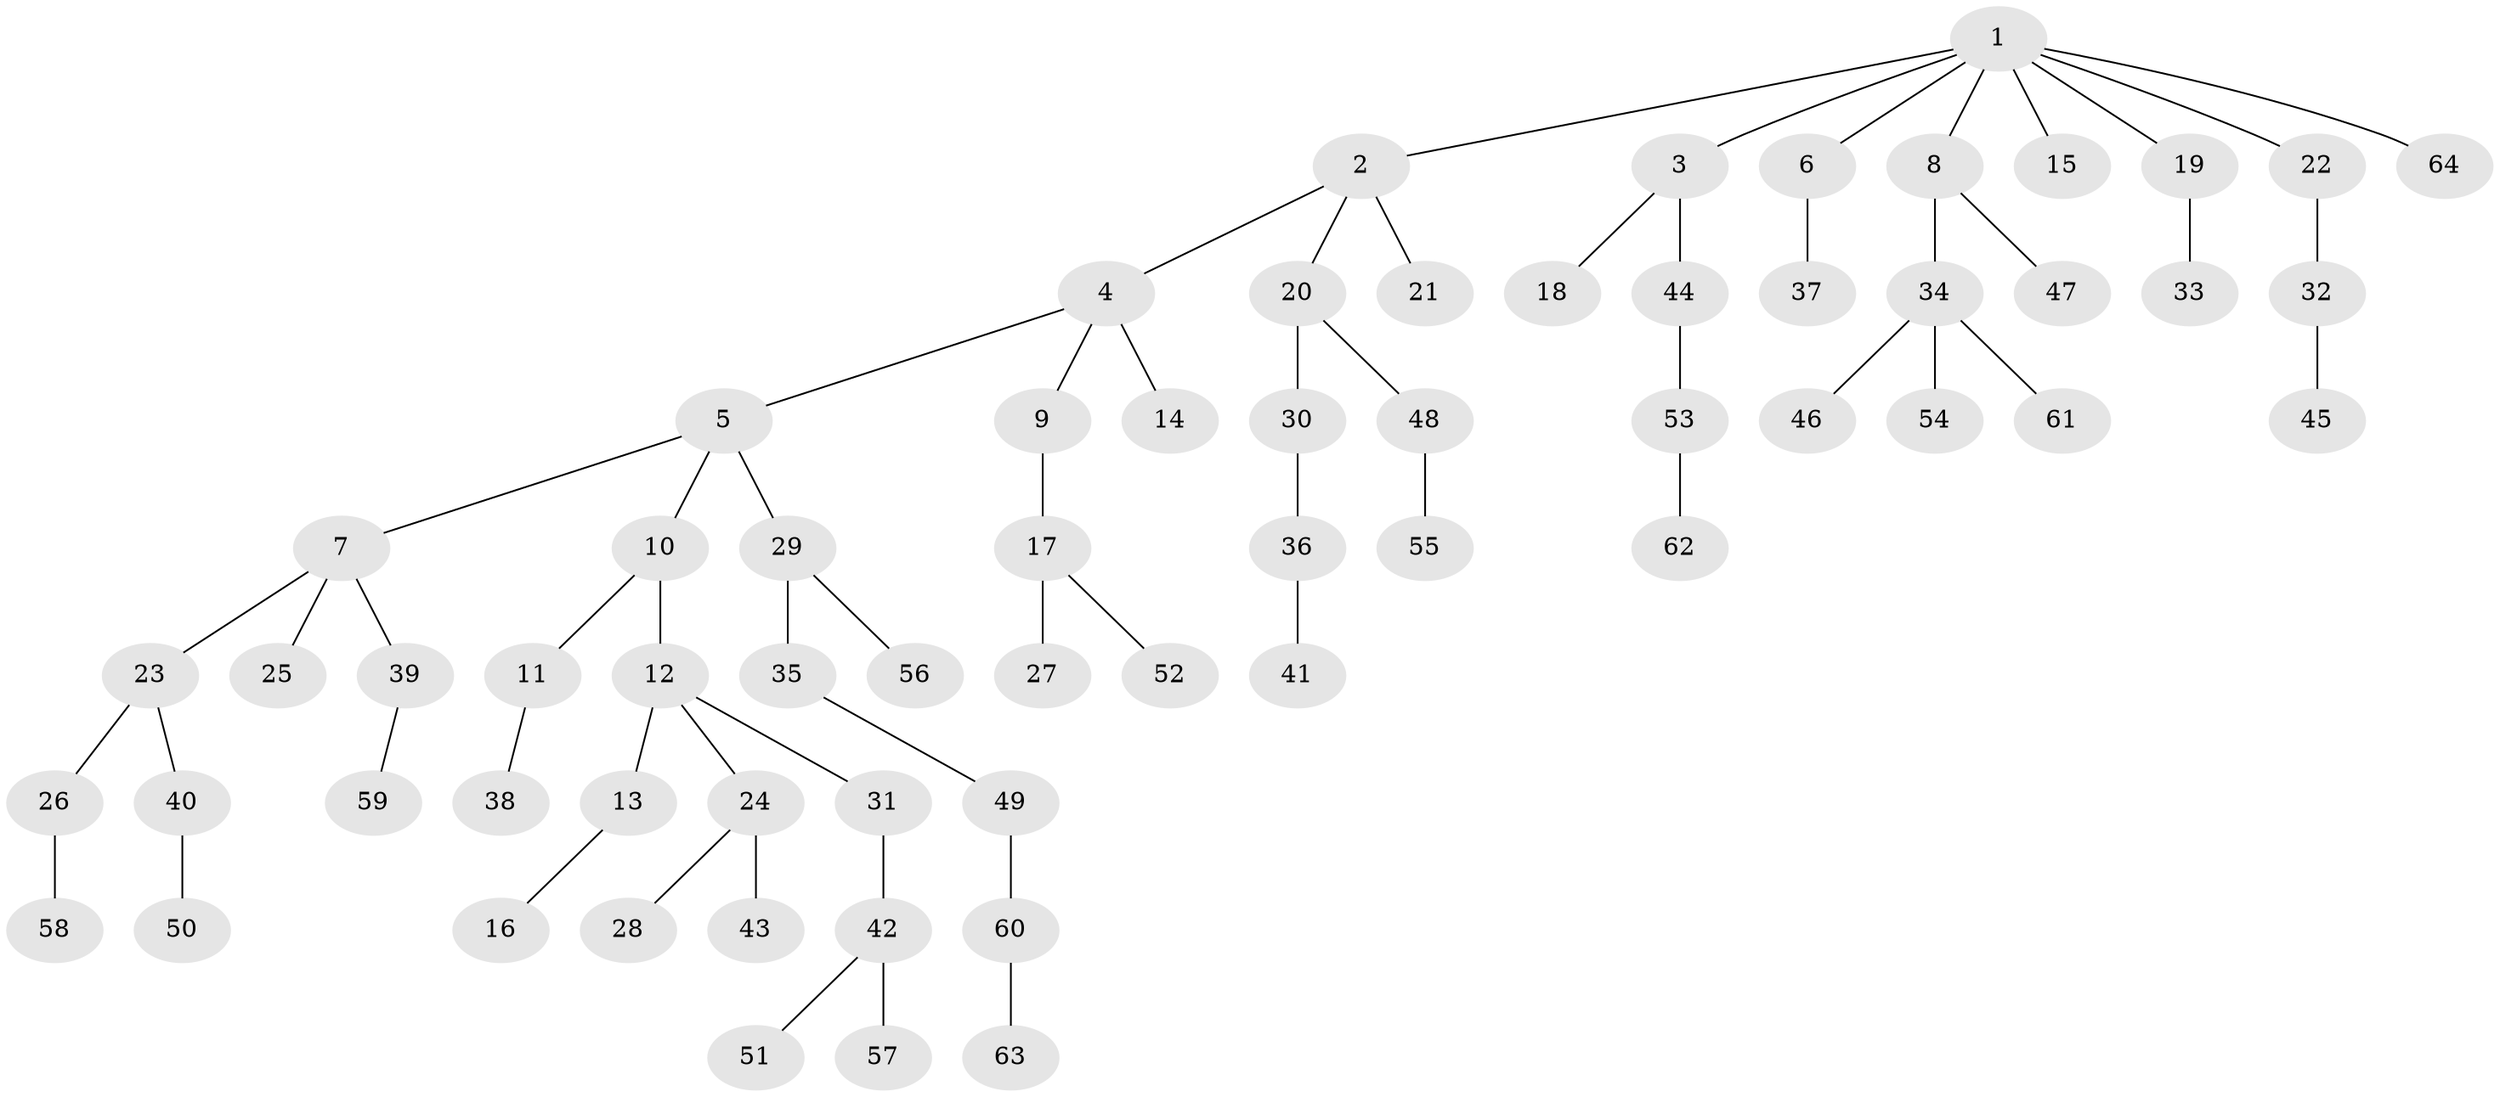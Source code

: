 // Generated by graph-tools (version 1.1) at 2025/11/02/27/25 16:11:27]
// undirected, 64 vertices, 63 edges
graph export_dot {
graph [start="1"]
  node [color=gray90,style=filled];
  1;
  2;
  3;
  4;
  5;
  6;
  7;
  8;
  9;
  10;
  11;
  12;
  13;
  14;
  15;
  16;
  17;
  18;
  19;
  20;
  21;
  22;
  23;
  24;
  25;
  26;
  27;
  28;
  29;
  30;
  31;
  32;
  33;
  34;
  35;
  36;
  37;
  38;
  39;
  40;
  41;
  42;
  43;
  44;
  45;
  46;
  47;
  48;
  49;
  50;
  51;
  52;
  53;
  54;
  55;
  56;
  57;
  58;
  59;
  60;
  61;
  62;
  63;
  64;
  1 -- 2;
  1 -- 3;
  1 -- 6;
  1 -- 8;
  1 -- 15;
  1 -- 19;
  1 -- 22;
  1 -- 64;
  2 -- 4;
  2 -- 20;
  2 -- 21;
  3 -- 18;
  3 -- 44;
  4 -- 5;
  4 -- 9;
  4 -- 14;
  5 -- 7;
  5 -- 10;
  5 -- 29;
  6 -- 37;
  7 -- 23;
  7 -- 25;
  7 -- 39;
  8 -- 34;
  8 -- 47;
  9 -- 17;
  10 -- 11;
  10 -- 12;
  11 -- 38;
  12 -- 13;
  12 -- 24;
  12 -- 31;
  13 -- 16;
  17 -- 27;
  17 -- 52;
  19 -- 33;
  20 -- 30;
  20 -- 48;
  22 -- 32;
  23 -- 26;
  23 -- 40;
  24 -- 28;
  24 -- 43;
  26 -- 58;
  29 -- 35;
  29 -- 56;
  30 -- 36;
  31 -- 42;
  32 -- 45;
  34 -- 46;
  34 -- 54;
  34 -- 61;
  35 -- 49;
  36 -- 41;
  39 -- 59;
  40 -- 50;
  42 -- 51;
  42 -- 57;
  44 -- 53;
  48 -- 55;
  49 -- 60;
  53 -- 62;
  60 -- 63;
}
